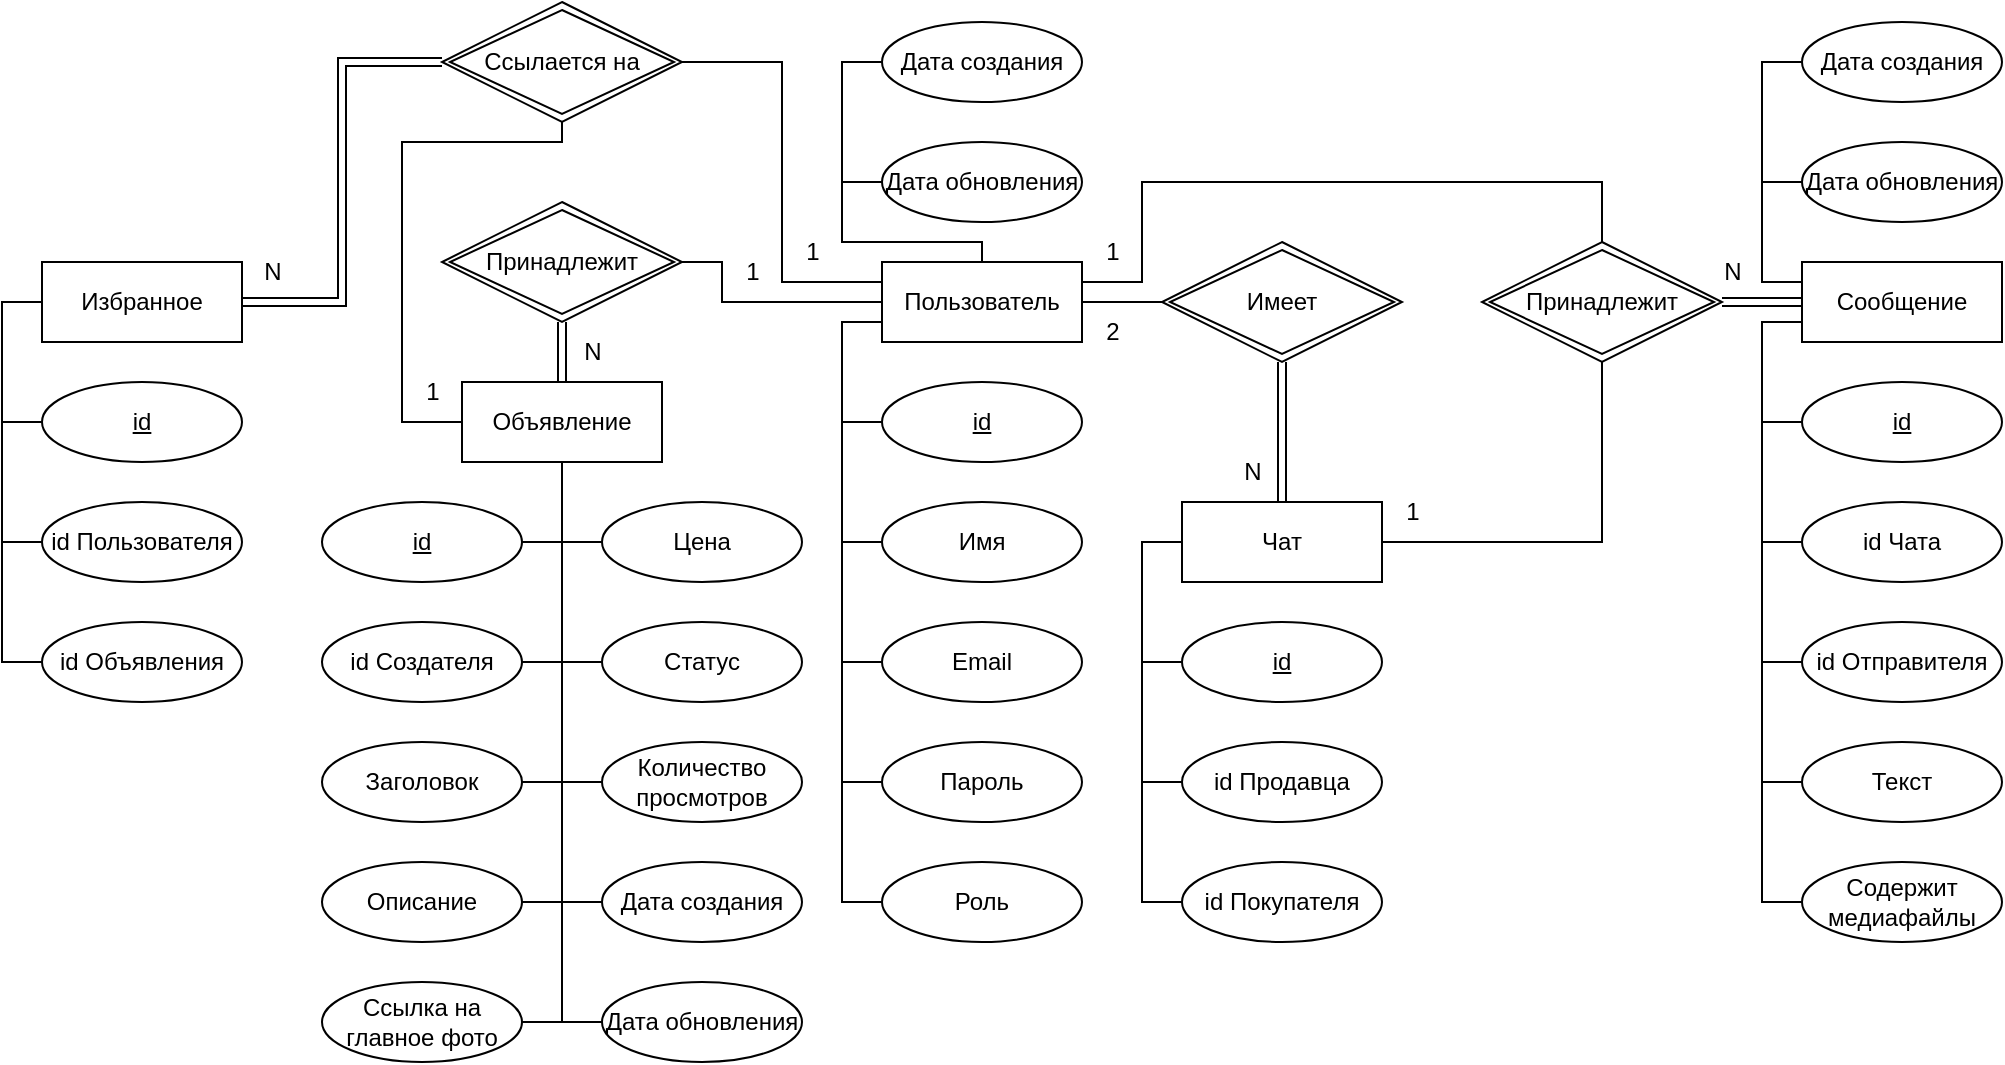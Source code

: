 <mxfile version="24.3.1" type="device">
  <diagram name="Page-1" id="t46_c17HNLCZmm0JmUU5">
    <mxGraphModel dx="2252" dy="789" grid="1" gridSize="10" guides="1" tooltips="1" connect="1" arrows="1" fold="1" page="0" pageScale="1" pageWidth="850" pageHeight="1100" math="0" shadow="0">
      <root>
        <mxCell id="0" />
        <mxCell id="1" parent="0" />
        <mxCell id="VIaR14D2NtLZy9lYDYvs-70" style="edgeStyle=orthogonalEdgeStyle;rounded=0;orthogonalLoop=1;jettySize=auto;html=1;endArrow=none;endFill=0;" edge="1" parent="1" source="VIaR14D2NtLZy9lYDYvs-1" target="VIaR14D2NtLZy9lYDYvs-12">
          <mxGeometry relative="1" as="geometry">
            <Array as="points">
              <mxPoint y="270" />
              <mxPoint y="560" />
            </Array>
          </mxGeometry>
        </mxCell>
        <mxCell id="VIaR14D2NtLZy9lYDYvs-75" style="edgeStyle=orthogonalEdgeStyle;rounded=0;orthogonalLoop=1;jettySize=auto;html=1;endArrow=none;endFill=0;" edge="1" parent="1" source="VIaR14D2NtLZy9lYDYvs-1" target="VIaR14D2NtLZy9lYDYvs-10">
          <mxGeometry relative="1" as="geometry">
            <Array as="points">
              <mxPoint x="70" y="230" />
              <mxPoint y="230" />
              <mxPoint y="140" />
            </Array>
          </mxGeometry>
        </mxCell>
        <mxCell id="VIaR14D2NtLZy9lYDYvs-1" value="Пользователь" style="whiteSpace=wrap;html=1;align=center;" vertex="1" parent="1">
          <mxGeometry x="20" y="240" width="100" height="40" as="geometry" />
        </mxCell>
        <mxCell id="VIaR14D2NtLZy9lYDYvs-56" style="edgeStyle=orthogonalEdgeStyle;rounded=0;orthogonalLoop=1;jettySize=auto;html=1;endArrow=none;endFill=0;" edge="1" parent="1" source="VIaR14D2NtLZy9lYDYvs-2">
          <mxGeometry relative="1" as="geometry">
            <mxPoint x="-140" y="620" as="targetPoint" />
          </mxGeometry>
        </mxCell>
        <mxCell id="VIaR14D2NtLZy9lYDYvs-2" value="Объявление" style="whiteSpace=wrap;html=1;align=center;" vertex="1" parent="1">
          <mxGeometry x="-190" y="300" width="100" height="40" as="geometry" />
        </mxCell>
        <mxCell id="VIaR14D2NtLZy9lYDYvs-77" style="edgeStyle=orthogonalEdgeStyle;rounded=0;orthogonalLoop=1;jettySize=auto;html=1;endArrow=none;endFill=0;" edge="1" parent="1" source="VIaR14D2NtLZy9lYDYvs-3" target="VIaR14D2NtLZy9lYDYvs-39">
          <mxGeometry relative="1" as="geometry">
            <Array as="points">
              <mxPoint x="150" y="380" />
              <mxPoint x="150" y="560.0" />
            </Array>
          </mxGeometry>
        </mxCell>
        <mxCell id="VIaR14D2NtLZy9lYDYvs-3" value="Чат" style="whiteSpace=wrap;html=1;align=center;" vertex="1" parent="1">
          <mxGeometry x="170" y="360" width="100" height="40" as="geometry" />
        </mxCell>
        <mxCell id="VIaR14D2NtLZy9lYDYvs-80" style="edgeStyle=orthogonalEdgeStyle;rounded=0;orthogonalLoop=1;jettySize=auto;html=1;endArrow=none;endFill=0;" edge="1" parent="1" source="VIaR14D2NtLZy9lYDYvs-4" target="VIaR14D2NtLZy9lYDYvs-37">
          <mxGeometry relative="1" as="geometry">
            <Array as="points">
              <mxPoint x="460" y="270" />
              <mxPoint x="460" y="560" />
            </Array>
          </mxGeometry>
        </mxCell>
        <mxCell id="VIaR14D2NtLZy9lYDYvs-85" style="edgeStyle=orthogonalEdgeStyle;rounded=0;orthogonalLoop=1;jettySize=auto;html=1;endArrow=none;endFill=0;" edge="1" parent="1" source="VIaR14D2NtLZy9lYDYvs-4" target="VIaR14D2NtLZy9lYDYvs-29">
          <mxGeometry relative="1" as="geometry">
            <Array as="points">
              <mxPoint x="460" y="250" />
              <mxPoint x="460" y="140" />
            </Array>
          </mxGeometry>
        </mxCell>
        <mxCell id="VIaR14D2NtLZy9lYDYvs-4" value="Сообщение" style="whiteSpace=wrap;html=1;align=center;" vertex="1" parent="1">
          <mxGeometry x="480" y="240" width="100" height="40" as="geometry" />
        </mxCell>
        <mxCell id="VIaR14D2NtLZy9lYDYvs-74" style="edgeStyle=orthogonalEdgeStyle;rounded=0;orthogonalLoop=1;jettySize=auto;html=1;endArrow=none;endFill=0;" edge="1" parent="1" source="VIaR14D2NtLZy9lYDYvs-6">
          <mxGeometry relative="1" as="geometry">
            <mxPoint x="10" y="320" as="targetPoint" />
          </mxGeometry>
        </mxCell>
        <mxCell id="VIaR14D2NtLZy9lYDYvs-6" value="id" style="ellipse;whiteSpace=wrap;html=1;align=center;fontStyle=4;" vertex="1" parent="1">
          <mxGeometry x="20" y="300" width="100" height="40" as="geometry" />
        </mxCell>
        <mxCell id="VIaR14D2NtLZy9lYDYvs-73" style="edgeStyle=orthogonalEdgeStyle;rounded=0;orthogonalLoop=1;jettySize=auto;html=1;endArrow=none;endFill=0;" edge="1" parent="1" source="VIaR14D2NtLZy9lYDYvs-7">
          <mxGeometry relative="1" as="geometry">
            <mxPoint y="380" as="targetPoint" />
          </mxGeometry>
        </mxCell>
        <mxCell id="VIaR14D2NtLZy9lYDYvs-7" value="Имя" style="ellipse;whiteSpace=wrap;html=1;align=center;" vertex="1" parent="1">
          <mxGeometry x="20" y="360" width="100" height="40" as="geometry" />
        </mxCell>
        <mxCell id="VIaR14D2NtLZy9lYDYvs-72" style="edgeStyle=orthogonalEdgeStyle;rounded=0;orthogonalLoop=1;jettySize=auto;html=1;endArrow=none;endFill=0;" edge="1" parent="1" source="VIaR14D2NtLZy9lYDYvs-8">
          <mxGeometry relative="1" as="geometry">
            <mxPoint y="440" as="targetPoint" />
          </mxGeometry>
        </mxCell>
        <mxCell id="VIaR14D2NtLZy9lYDYvs-8" value="Email" style="ellipse;whiteSpace=wrap;html=1;align=center;" vertex="1" parent="1">
          <mxGeometry x="20" y="420" width="100" height="40" as="geometry" />
        </mxCell>
        <mxCell id="VIaR14D2NtLZy9lYDYvs-71" style="edgeStyle=orthogonalEdgeStyle;rounded=0;orthogonalLoop=1;jettySize=auto;html=1;endArrow=none;endFill=0;" edge="1" parent="1" source="VIaR14D2NtLZy9lYDYvs-9">
          <mxGeometry relative="1" as="geometry">
            <mxPoint y="500" as="targetPoint" />
          </mxGeometry>
        </mxCell>
        <mxCell id="VIaR14D2NtLZy9lYDYvs-9" value="Пароль" style="ellipse;whiteSpace=wrap;html=1;align=center;" vertex="1" parent="1">
          <mxGeometry x="20" y="480" width="100" height="40" as="geometry" />
        </mxCell>
        <mxCell id="VIaR14D2NtLZy9lYDYvs-10" value="Дата создания" style="ellipse;whiteSpace=wrap;html=1;align=center;" vertex="1" parent="1">
          <mxGeometry x="20" y="120" width="100" height="40" as="geometry" />
        </mxCell>
        <mxCell id="VIaR14D2NtLZy9lYDYvs-76" style="edgeStyle=orthogonalEdgeStyle;rounded=0;orthogonalLoop=1;jettySize=auto;html=1;endArrow=none;endFill=0;" edge="1" parent="1" source="VIaR14D2NtLZy9lYDYvs-11">
          <mxGeometry relative="1" as="geometry">
            <mxPoint y="200" as="targetPoint" />
          </mxGeometry>
        </mxCell>
        <mxCell id="VIaR14D2NtLZy9lYDYvs-11" value="Дата обновления" style="ellipse;whiteSpace=wrap;html=1;align=center;" vertex="1" parent="1">
          <mxGeometry x="20" y="180" width="100" height="40" as="geometry" />
        </mxCell>
        <mxCell id="VIaR14D2NtLZy9lYDYvs-12" value="Роль" style="ellipse;whiteSpace=wrap;html=1;align=center;" vertex="1" parent="1">
          <mxGeometry x="20" y="540" width="100" height="40" as="geometry" />
        </mxCell>
        <mxCell id="VIaR14D2NtLZy9lYDYvs-57" style="edgeStyle=orthogonalEdgeStyle;rounded=0;orthogonalLoop=1;jettySize=auto;html=1;endArrow=none;endFill=0;" edge="1" parent="1" source="VIaR14D2NtLZy9lYDYvs-13">
          <mxGeometry relative="1" as="geometry">
            <mxPoint x="-140" y="380" as="targetPoint" />
          </mxGeometry>
        </mxCell>
        <mxCell id="VIaR14D2NtLZy9lYDYvs-13" value="id" style="ellipse;whiteSpace=wrap;html=1;align=center;fontStyle=4;" vertex="1" parent="1">
          <mxGeometry x="-260" y="360" width="100" height="40" as="geometry" />
        </mxCell>
        <mxCell id="VIaR14D2NtLZy9lYDYvs-79" style="edgeStyle=orthogonalEdgeStyle;rounded=0;orthogonalLoop=1;jettySize=auto;html=1;endArrow=none;endFill=0;" edge="1" parent="1" source="VIaR14D2NtLZy9lYDYvs-14">
          <mxGeometry relative="1" as="geometry">
            <mxPoint x="150" y="440" as="targetPoint" />
          </mxGeometry>
        </mxCell>
        <mxCell id="VIaR14D2NtLZy9lYDYvs-14" value="id" style="ellipse;whiteSpace=wrap;html=1;align=center;fontStyle=4;" vertex="1" parent="1">
          <mxGeometry x="170" y="420" width="100" height="40" as="geometry" />
        </mxCell>
        <mxCell id="VIaR14D2NtLZy9lYDYvs-84" style="edgeStyle=orthogonalEdgeStyle;rounded=0;orthogonalLoop=1;jettySize=auto;html=1;endArrow=none;endFill=0;" edge="1" parent="1" source="VIaR14D2NtLZy9lYDYvs-15">
          <mxGeometry relative="1" as="geometry">
            <mxPoint x="460.0" y="320" as="targetPoint" />
          </mxGeometry>
        </mxCell>
        <mxCell id="VIaR14D2NtLZy9lYDYvs-15" value="id" style="ellipse;whiteSpace=wrap;html=1;align=center;fontStyle=4;" vertex="1" parent="1">
          <mxGeometry x="480" y="300" width="100" height="40" as="geometry" />
        </mxCell>
        <mxCell id="VIaR14D2NtLZy9lYDYvs-59" style="edgeStyle=orthogonalEdgeStyle;rounded=0;orthogonalLoop=1;jettySize=auto;html=1;endArrow=none;endFill=0;" edge="1" parent="1" source="VIaR14D2NtLZy9lYDYvs-16">
          <mxGeometry relative="1" as="geometry">
            <mxPoint x="-140" y="440" as="targetPoint" />
          </mxGeometry>
        </mxCell>
        <mxCell id="VIaR14D2NtLZy9lYDYvs-16" value="id Создателя" style="ellipse;whiteSpace=wrap;html=1;align=center;" vertex="1" parent="1">
          <mxGeometry x="-260" y="420" width="100" height="40" as="geometry" />
        </mxCell>
        <mxCell id="VIaR14D2NtLZy9lYDYvs-61" style="edgeStyle=orthogonalEdgeStyle;rounded=0;orthogonalLoop=1;jettySize=auto;html=1;endArrow=none;endFill=0;" edge="1" parent="1" source="VIaR14D2NtLZy9lYDYvs-17">
          <mxGeometry relative="1" as="geometry">
            <mxPoint x="-140" y="500" as="targetPoint" />
          </mxGeometry>
        </mxCell>
        <mxCell id="VIaR14D2NtLZy9lYDYvs-17" value="Заголовок" style="ellipse;whiteSpace=wrap;html=1;align=center;" vertex="1" parent="1">
          <mxGeometry x="-260" y="480" width="100" height="40" as="geometry" />
        </mxCell>
        <mxCell id="VIaR14D2NtLZy9lYDYvs-58" style="edgeStyle=orthogonalEdgeStyle;rounded=0;orthogonalLoop=1;jettySize=auto;html=1;endArrow=none;endFill=0;" edge="1" parent="1" source="VIaR14D2NtLZy9lYDYvs-18">
          <mxGeometry relative="1" as="geometry">
            <mxPoint x="-140" y="380" as="targetPoint" />
          </mxGeometry>
        </mxCell>
        <mxCell id="VIaR14D2NtLZy9lYDYvs-18" value="Цена" style="ellipse;whiteSpace=wrap;html=1;align=center;" vertex="1" parent="1">
          <mxGeometry x="-120" y="360" width="100" height="40" as="geometry" />
        </mxCell>
        <mxCell id="VIaR14D2NtLZy9lYDYvs-60" style="edgeStyle=orthogonalEdgeStyle;rounded=0;orthogonalLoop=1;jettySize=auto;html=1;endArrow=none;endFill=0;" edge="1" parent="1" source="VIaR14D2NtLZy9lYDYvs-19">
          <mxGeometry relative="1" as="geometry">
            <mxPoint x="-140" y="440" as="targetPoint" />
          </mxGeometry>
        </mxCell>
        <mxCell id="VIaR14D2NtLZy9lYDYvs-19" value="Статус" style="ellipse;whiteSpace=wrap;html=1;align=center;" vertex="1" parent="1">
          <mxGeometry x="-120" y="420" width="100" height="40" as="geometry" />
        </mxCell>
        <mxCell id="VIaR14D2NtLZy9lYDYvs-64" style="edgeStyle=orthogonalEdgeStyle;rounded=0;orthogonalLoop=1;jettySize=auto;html=1;endArrow=none;endFill=0;" edge="1" parent="1" source="VIaR14D2NtLZy9lYDYvs-20">
          <mxGeometry relative="1" as="geometry">
            <mxPoint x="-140" y="560" as="targetPoint" />
          </mxGeometry>
        </mxCell>
        <mxCell id="VIaR14D2NtLZy9lYDYvs-20" value="Дата создания" style="ellipse;whiteSpace=wrap;html=1;align=center;" vertex="1" parent="1">
          <mxGeometry x="-120" y="540" width="100" height="40" as="geometry" />
        </mxCell>
        <mxCell id="VIaR14D2NtLZy9lYDYvs-66" style="edgeStyle=orthogonalEdgeStyle;rounded=0;orthogonalLoop=1;jettySize=auto;html=1;endArrow=none;endFill=0;" edge="1" parent="1" source="VIaR14D2NtLZy9lYDYvs-21">
          <mxGeometry relative="1" as="geometry">
            <mxPoint x="-140" y="620" as="targetPoint" />
          </mxGeometry>
        </mxCell>
        <mxCell id="VIaR14D2NtLZy9lYDYvs-21" value="Дата обновления" style="ellipse;whiteSpace=wrap;html=1;align=center;" vertex="1" parent="1">
          <mxGeometry x="-120" y="600" width="100" height="40" as="geometry" />
        </mxCell>
        <mxCell id="VIaR14D2NtLZy9lYDYvs-62" style="edgeStyle=orthogonalEdgeStyle;rounded=0;orthogonalLoop=1;jettySize=auto;html=1;endArrow=none;endFill=0;" edge="1" parent="1" source="VIaR14D2NtLZy9lYDYvs-22">
          <mxGeometry relative="1" as="geometry">
            <mxPoint x="-140" y="500" as="targetPoint" />
          </mxGeometry>
        </mxCell>
        <mxCell id="VIaR14D2NtLZy9lYDYvs-22" value="Количество просмотров" style="ellipse;whiteSpace=wrap;html=1;align=center;" vertex="1" parent="1">
          <mxGeometry x="-120" y="480" width="100" height="40" as="geometry" />
        </mxCell>
        <mxCell id="VIaR14D2NtLZy9lYDYvs-67" style="edgeStyle=orthogonalEdgeStyle;rounded=0;orthogonalLoop=1;jettySize=auto;html=1;endArrow=none;endFill=0;" edge="1" parent="1" source="VIaR14D2NtLZy9lYDYvs-23" target="VIaR14D2NtLZy9lYDYvs-40">
          <mxGeometry relative="1" as="geometry">
            <Array as="points">
              <mxPoint x="-420" y="260" />
              <mxPoint x="-420" y="440" />
            </Array>
          </mxGeometry>
        </mxCell>
        <mxCell id="VIaR14D2NtLZy9lYDYvs-23" value="Избранное" style="whiteSpace=wrap;html=1;align=center;" vertex="1" parent="1">
          <mxGeometry x="-400" y="240" width="100" height="40" as="geometry" />
        </mxCell>
        <mxCell id="VIaR14D2NtLZy9lYDYvs-69" style="edgeStyle=orthogonalEdgeStyle;rounded=0;orthogonalLoop=1;jettySize=auto;html=1;endArrow=none;endFill=0;" edge="1" parent="1" source="VIaR14D2NtLZy9lYDYvs-24">
          <mxGeometry relative="1" as="geometry">
            <mxPoint x="-420" y="320" as="targetPoint" />
          </mxGeometry>
        </mxCell>
        <mxCell id="VIaR14D2NtLZy9lYDYvs-24" value="id" style="ellipse;whiteSpace=wrap;html=1;align=center;fontStyle=4;" vertex="1" parent="1">
          <mxGeometry x="-400" y="300" width="100" height="40" as="geometry" />
        </mxCell>
        <mxCell id="VIaR14D2NtLZy9lYDYvs-68" style="edgeStyle=orthogonalEdgeStyle;rounded=0;orthogonalLoop=1;jettySize=auto;html=1;endArrow=none;endFill=0;" edge="1" parent="1" source="VIaR14D2NtLZy9lYDYvs-25">
          <mxGeometry relative="1" as="geometry">
            <mxPoint x="-420" y="380" as="targetPoint" />
          </mxGeometry>
        </mxCell>
        <mxCell id="VIaR14D2NtLZy9lYDYvs-25" value="id Пользователя" style="ellipse;whiteSpace=wrap;html=1;align=center;" vertex="1" parent="1">
          <mxGeometry x="-400" y="360" width="100" height="40" as="geometry" />
        </mxCell>
        <mxCell id="VIaR14D2NtLZy9lYDYvs-81" style="edgeStyle=orthogonalEdgeStyle;rounded=0;orthogonalLoop=1;jettySize=auto;html=1;endArrow=none;endFill=0;" edge="1" parent="1" source="VIaR14D2NtLZy9lYDYvs-28">
          <mxGeometry relative="1" as="geometry">
            <mxPoint x="460.0" y="500" as="targetPoint" />
          </mxGeometry>
        </mxCell>
        <mxCell id="VIaR14D2NtLZy9lYDYvs-28" value="Текст" style="ellipse;whiteSpace=wrap;html=1;align=center;" vertex="1" parent="1">
          <mxGeometry x="480" y="480" width="100" height="40" as="geometry" />
        </mxCell>
        <mxCell id="VIaR14D2NtLZy9lYDYvs-29" value="Дата создания" style="ellipse;whiteSpace=wrap;html=1;align=center;" vertex="1" parent="1">
          <mxGeometry x="480" y="120" width="100" height="40" as="geometry" />
        </mxCell>
        <mxCell id="VIaR14D2NtLZy9lYDYvs-86" style="edgeStyle=orthogonalEdgeStyle;rounded=0;orthogonalLoop=1;jettySize=auto;html=1;endArrow=none;endFill=0;" edge="1" parent="1" source="VIaR14D2NtLZy9lYDYvs-30">
          <mxGeometry relative="1" as="geometry">
            <mxPoint x="460.0" y="200" as="targetPoint" />
          </mxGeometry>
        </mxCell>
        <mxCell id="VIaR14D2NtLZy9lYDYvs-30" value="Дата обновления" style="ellipse;whiteSpace=wrap;html=1;align=center;" vertex="1" parent="1">
          <mxGeometry x="480" y="180" width="100" height="40" as="geometry" />
        </mxCell>
        <mxCell id="VIaR14D2NtLZy9lYDYvs-83" style="edgeStyle=orthogonalEdgeStyle;rounded=0;orthogonalLoop=1;jettySize=auto;html=1;endArrow=none;endFill=0;" edge="1" parent="1" source="VIaR14D2NtLZy9lYDYvs-32">
          <mxGeometry relative="1" as="geometry">
            <mxPoint x="460.0" y="380" as="targetPoint" />
          </mxGeometry>
        </mxCell>
        <mxCell id="VIaR14D2NtLZy9lYDYvs-32" value="id Чата" style="ellipse;whiteSpace=wrap;html=1;align=center;" vertex="1" parent="1">
          <mxGeometry x="480" y="360" width="100" height="40" as="geometry" />
        </mxCell>
        <mxCell id="VIaR14D2NtLZy9lYDYvs-82" style="edgeStyle=orthogonalEdgeStyle;rounded=0;orthogonalLoop=1;jettySize=auto;html=1;endArrow=none;endFill=0;" edge="1" parent="1" source="VIaR14D2NtLZy9lYDYvs-33">
          <mxGeometry relative="1" as="geometry">
            <mxPoint x="460.0" y="440" as="targetPoint" />
          </mxGeometry>
        </mxCell>
        <mxCell id="VIaR14D2NtLZy9lYDYvs-33" value="id Отправителя" style="ellipse;whiteSpace=wrap;html=1;align=center;" vertex="1" parent="1">
          <mxGeometry x="480" y="420" width="100" height="40" as="geometry" />
        </mxCell>
        <mxCell id="VIaR14D2NtLZy9lYDYvs-63" style="edgeStyle=orthogonalEdgeStyle;rounded=0;orthogonalLoop=1;jettySize=auto;html=1;endArrow=none;endFill=0;" edge="1" parent="1" source="VIaR14D2NtLZy9lYDYvs-34">
          <mxGeometry relative="1" as="geometry">
            <mxPoint x="-140" y="560" as="targetPoint" />
          </mxGeometry>
        </mxCell>
        <mxCell id="VIaR14D2NtLZy9lYDYvs-34" value="Описание" style="ellipse;whiteSpace=wrap;html=1;align=center;" vertex="1" parent="1">
          <mxGeometry x="-260" y="540" width="100" height="40" as="geometry" />
        </mxCell>
        <mxCell id="VIaR14D2NtLZy9lYDYvs-65" style="edgeStyle=orthogonalEdgeStyle;rounded=0;orthogonalLoop=1;jettySize=auto;html=1;endArrow=none;endFill=0;" edge="1" parent="1" source="VIaR14D2NtLZy9lYDYvs-36">
          <mxGeometry relative="1" as="geometry">
            <mxPoint x="-140" y="620" as="targetPoint" />
          </mxGeometry>
        </mxCell>
        <mxCell id="VIaR14D2NtLZy9lYDYvs-36" value="Ссылка на главное фото" style="ellipse;whiteSpace=wrap;html=1;align=center;" vertex="1" parent="1">
          <mxGeometry x="-260" y="600" width="100" height="40" as="geometry" />
        </mxCell>
        <mxCell id="VIaR14D2NtLZy9lYDYvs-37" value="Содержит&lt;div&gt;медиафайлы&lt;/div&gt;" style="ellipse;whiteSpace=wrap;html=1;align=center;" vertex="1" parent="1">
          <mxGeometry x="480" y="540" width="100" height="40" as="geometry" />
        </mxCell>
        <mxCell id="VIaR14D2NtLZy9lYDYvs-78" style="edgeStyle=orthogonalEdgeStyle;rounded=0;orthogonalLoop=1;jettySize=auto;html=1;endArrow=none;endFill=0;" edge="1" parent="1" source="VIaR14D2NtLZy9lYDYvs-38">
          <mxGeometry relative="1" as="geometry">
            <mxPoint x="150" y="500" as="targetPoint" />
          </mxGeometry>
        </mxCell>
        <mxCell id="VIaR14D2NtLZy9lYDYvs-38" value="id Продавца" style="ellipse;whiteSpace=wrap;html=1;align=center;" vertex="1" parent="1">
          <mxGeometry x="170" y="480" width="100" height="40" as="geometry" />
        </mxCell>
        <mxCell id="VIaR14D2NtLZy9lYDYvs-39" value="id Покупателя" style="ellipse;whiteSpace=wrap;html=1;align=center;" vertex="1" parent="1">
          <mxGeometry x="170" y="540" width="100" height="40" as="geometry" />
        </mxCell>
        <mxCell id="VIaR14D2NtLZy9lYDYvs-40" value="id Объявления" style="ellipse;whiteSpace=wrap;html=1;align=center;" vertex="1" parent="1">
          <mxGeometry x="-400" y="420" width="100" height="40" as="geometry" />
        </mxCell>
        <mxCell id="VIaR14D2NtLZy9lYDYvs-43" value="Ссылается на" style="shape=rhombus;double=1;perimeter=rhombusPerimeter;whiteSpace=wrap;html=1;align=center;" vertex="1" parent="1">
          <mxGeometry x="-200" y="110" width="120" height="60" as="geometry" />
        </mxCell>
        <mxCell id="VIaR14D2NtLZy9lYDYvs-46" value="Имеет" style="shape=rhombus;double=1;perimeter=rhombusPerimeter;whiteSpace=wrap;html=1;align=center;" vertex="1" parent="1">
          <mxGeometry x="160" y="230" width="120" height="60" as="geometry" />
        </mxCell>
        <mxCell id="VIaR14D2NtLZy9lYDYvs-47" value="Принадлежит" style="shape=rhombus;double=1;perimeter=rhombusPerimeter;whiteSpace=wrap;html=1;align=center;" vertex="1" parent="1">
          <mxGeometry x="320" y="230" width="120" height="60" as="geometry" />
        </mxCell>
        <mxCell id="VIaR14D2NtLZy9lYDYvs-48" value="" style="shape=link;html=1;rounded=0;edgeStyle=orthogonalEdgeStyle;" edge="1" parent="1" source="VIaR14D2NtLZy9lYDYvs-23" target="VIaR14D2NtLZy9lYDYvs-43">
          <mxGeometry relative="1" as="geometry">
            <mxPoint x="-180" y="510" as="sourcePoint" />
            <mxPoint x="-20" y="510" as="targetPoint" />
            <Array as="points">
              <mxPoint x="-250" y="260" />
              <mxPoint x="-250" y="140" />
            </Array>
          </mxGeometry>
        </mxCell>
        <mxCell id="VIaR14D2NtLZy9lYDYvs-50" value="" style="endArrow=none;html=1;rounded=0;edgeStyle=orthogonalEdgeStyle;" edge="1" parent="1" source="VIaR14D2NtLZy9lYDYvs-43" target="VIaR14D2NtLZy9lYDYvs-2">
          <mxGeometry relative="1" as="geometry">
            <mxPoint x="-180" y="510" as="sourcePoint" />
            <mxPoint x="-20" y="510" as="targetPoint" />
            <Array as="points">
              <mxPoint x="-140" y="180" />
              <mxPoint x="-220" y="180" />
              <mxPoint x="-220" y="320" />
            </Array>
          </mxGeometry>
        </mxCell>
        <mxCell id="VIaR14D2NtLZy9lYDYvs-51" value="" style="endArrow=none;html=1;rounded=0;edgeStyle=orthogonalEdgeStyle;" edge="1" parent="1" source="VIaR14D2NtLZy9lYDYvs-43" target="VIaR14D2NtLZy9lYDYvs-1">
          <mxGeometry relative="1" as="geometry">
            <mxPoint x="-130" y="260" as="sourcePoint" />
            <mxPoint x="-130" y="310" as="targetPoint" />
            <Array as="points">
              <mxPoint x="-30" y="140" />
              <mxPoint x="-30" y="250" />
            </Array>
          </mxGeometry>
        </mxCell>
        <mxCell id="VIaR14D2NtLZy9lYDYvs-52" value="" style="endArrow=none;html=1;rounded=0;edgeStyle=orthogonalEdgeStyle;" edge="1" parent="1" source="VIaR14D2NtLZy9lYDYvs-1" target="VIaR14D2NtLZy9lYDYvs-46">
          <mxGeometry relative="1" as="geometry">
            <mxPoint x="-70" y="230" as="sourcePoint" />
            <mxPoint x="30" y="270" as="targetPoint" />
          </mxGeometry>
        </mxCell>
        <mxCell id="VIaR14D2NtLZy9lYDYvs-53" value="" style="shape=link;html=1;rounded=0;edgeStyle=orthogonalEdgeStyle;" edge="1" parent="1" source="VIaR14D2NtLZy9lYDYvs-3" target="VIaR14D2NtLZy9lYDYvs-46">
          <mxGeometry relative="1" as="geometry">
            <mxPoint x="290" y="359.48" as="sourcePoint" />
            <mxPoint x="390" y="319.48" as="targetPoint" />
          </mxGeometry>
        </mxCell>
        <mxCell id="VIaR14D2NtLZy9lYDYvs-54" value="" style="shape=link;html=1;rounded=0;edgeStyle=orthogonalEdgeStyle;" edge="1" parent="1" source="VIaR14D2NtLZy9lYDYvs-4" target="VIaR14D2NtLZy9lYDYvs-47">
          <mxGeometry relative="1" as="geometry">
            <mxPoint x="230" y="370" as="sourcePoint" />
            <mxPoint x="230" y="300" as="targetPoint" />
          </mxGeometry>
        </mxCell>
        <mxCell id="VIaR14D2NtLZy9lYDYvs-55" value="" style="endArrow=none;html=1;rounded=0;edgeStyle=orthogonalEdgeStyle;" edge="1" parent="1" source="VIaR14D2NtLZy9lYDYvs-3" target="VIaR14D2NtLZy9lYDYvs-47">
          <mxGeometry relative="1" as="geometry">
            <mxPoint x="130" y="270" as="sourcePoint" />
            <mxPoint x="170" y="270" as="targetPoint" />
          </mxGeometry>
        </mxCell>
        <mxCell id="VIaR14D2NtLZy9lYDYvs-87" value="1" style="text;html=1;align=center;verticalAlign=middle;resizable=0;points=[];autosize=1;strokeColor=none;fillColor=none;" vertex="1" parent="1">
          <mxGeometry x="270" y="350" width="30" height="30" as="geometry" />
        </mxCell>
        <mxCell id="VIaR14D2NtLZy9lYDYvs-88" value="N" style="text;html=1;align=center;verticalAlign=middle;resizable=0;points=[];autosize=1;strokeColor=none;fillColor=none;" vertex="1" parent="1">
          <mxGeometry x="430" y="230" width="30" height="30" as="geometry" />
        </mxCell>
        <mxCell id="VIaR14D2NtLZy9lYDYvs-89" value="N" style="text;html=1;align=center;verticalAlign=middle;resizable=0;points=[];autosize=1;strokeColor=none;fillColor=none;" vertex="1" parent="1">
          <mxGeometry x="190" y="330" width="30" height="30" as="geometry" />
        </mxCell>
        <mxCell id="VIaR14D2NtLZy9lYDYvs-90" value="2" style="text;html=1;align=center;verticalAlign=middle;resizable=0;points=[];autosize=1;strokeColor=none;fillColor=none;" vertex="1" parent="1">
          <mxGeometry x="120" y="260" width="30" height="30" as="geometry" />
        </mxCell>
        <mxCell id="VIaR14D2NtLZy9lYDYvs-91" value="N" style="text;html=1;align=center;verticalAlign=middle;resizable=0;points=[];autosize=1;strokeColor=none;fillColor=none;" vertex="1" parent="1">
          <mxGeometry x="-300" y="230" width="30" height="30" as="geometry" />
        </mxCell>
        <mxCell id="VIaR14D2NtLZy9lYDYvs-92" value="1" style="text;html=1;align=center;verticalAlign=middle;resizable=0;points=[];autosize=1;strokeColor=none;fillColor=none;" vertex="1" parent="1">
          <mxGeometry x="-30" y="220" width="30" height="30" as="geometry" />
        </mxCell>
        <mxCell id="VIaR14D2NtLZy9lYDYvs-93" value="1" style="text;html=1;align=center;verticalAlign=middle;resizable=0;points=[];autosize=1;strokeColor=none;fillColor=none;" vertex="1" parent="1">
          <mxGeometry x="-220" y="290" width="30" height="30" as="geometry" />
        </mxCell>
        <mxCell id="VIaR14D2NtLZy9lYDYvs-94" value="Принадлежит" style="shape=rhombus;double=1;perimeter=rhombusPerimeter;whiteSpace=wrap;html=1;align=center;" vertex="1" parent="1">
          <mxGeometry x="-200" y="210" width="120" height="60" as="geometry" />
        </mxCell>
        <mxCell id="VIaR14D2NtLZy9lYDYvs-95" value="" style="shape=link;html=1;rounded=0;edgeStyle=orthogonalEdgeStyle;" edge="1" parent="1" source="VIaR14D2NtLZy9lYDYvs-2" target="VIaR14D2NtLZy9lYDYvs-94">
          <mxGeometry relative="1" as="geometry">
            <mxPoint x="-290" y="270" as="sourcePoint" />
            <mxPoint x="-190" y="150" as="targetPoint" />
            <Array as="points">
              <mxPoint x="-140" y="240" />
              <mxPoint x="-140" y="240" />
            </Array>
          </mxGeometry>
        </mxCell>
        <mxCell id="VIaR14D2NtLZy9lYDYvs-96" value="" style="endArrow=none;html=1;rounded=0;edgeStyle=orthogonalEdgeStyle;" edge="1" parent="1" source="VIaR14D2NtLZy9lYDYvs-94" target="VIaR14D2NtLZy9lYDYvs-1">
          <mxGeometry relative="1" as="geometry">
            <mxPoint x="-130" y="180" as="sourcePoint" />
            <mxPoint x="-180" y="330" as="targetPoint" />
            <Array as="points">
              <mxPoint x="-60" y="240" />
              <mxPoint x="-60" y="260" />
            </Array>
          </mxGeometry>
        </mxCell>
        <mxCell id="VIaR14D2NtLZy9lYDYvs-97" value="1" style="text;html=1;align=center;verticalAlign=middle;resizable=0;points=[];autosize=1;strokeColor=none;fillColor=none;" vertex="1" parent="1">
          <mxGeometry x="-60" y="230" width="30" height="30" as="geometry" />
        </mxCell>
        <mxCell id="VIaR14D2NtLZy9lYDYvs-98" value="N" style="text;html=1;align=center;verticalAlign=middle;resizable=0;points=[];autosize=1;strokeColor=none;fillColor=none;" vertex="1" parent="1">
          <mxGeometry x="-140" y="270" width="30" height="30" as="geometry" />
        </mxCell>
        <mxCell id="VIaR14D2NtLZy9lYDYvs-99" value="" style="endArrow=none;html=1;rounded=0;edgeStyle=orthogonalEdgeStyle;" edge="1" parent="1" source="VIaR14D2NtLZy9lYDYvs-1" target="VIaR14D2NtLZy9lYDYvs-47">
          <mxGeometry relative="1" as="geometry">
            <mxPoint x="280" y="390" as="sourcePoint" />
            <mxPoint x="390" y="300" as="targetPoint" />
            <Array as="points">
              <mxPoint x="150" y="250" />
              <mxPoint x="150" y="200" />
              <mxPoint x="380" y="200" />
            </Array>
          </mxGeometry>
        </mxCell>
        <mxCell id="VIaR14D2NtLZy9lYDYvs-100" value="1" style="text;html=1;align=center;verticalAlign=middle;resizable=0;points=[];autosize=1;strokeColor=none;fillColor=none;" vertex="1" parent="1">
          <mxGeometry x="120" y="220" width="30" height="30" as="geometry" />
        </mxCell>
      </root>
    </mxGraphModel>
  </diagram>
</mxfile>
